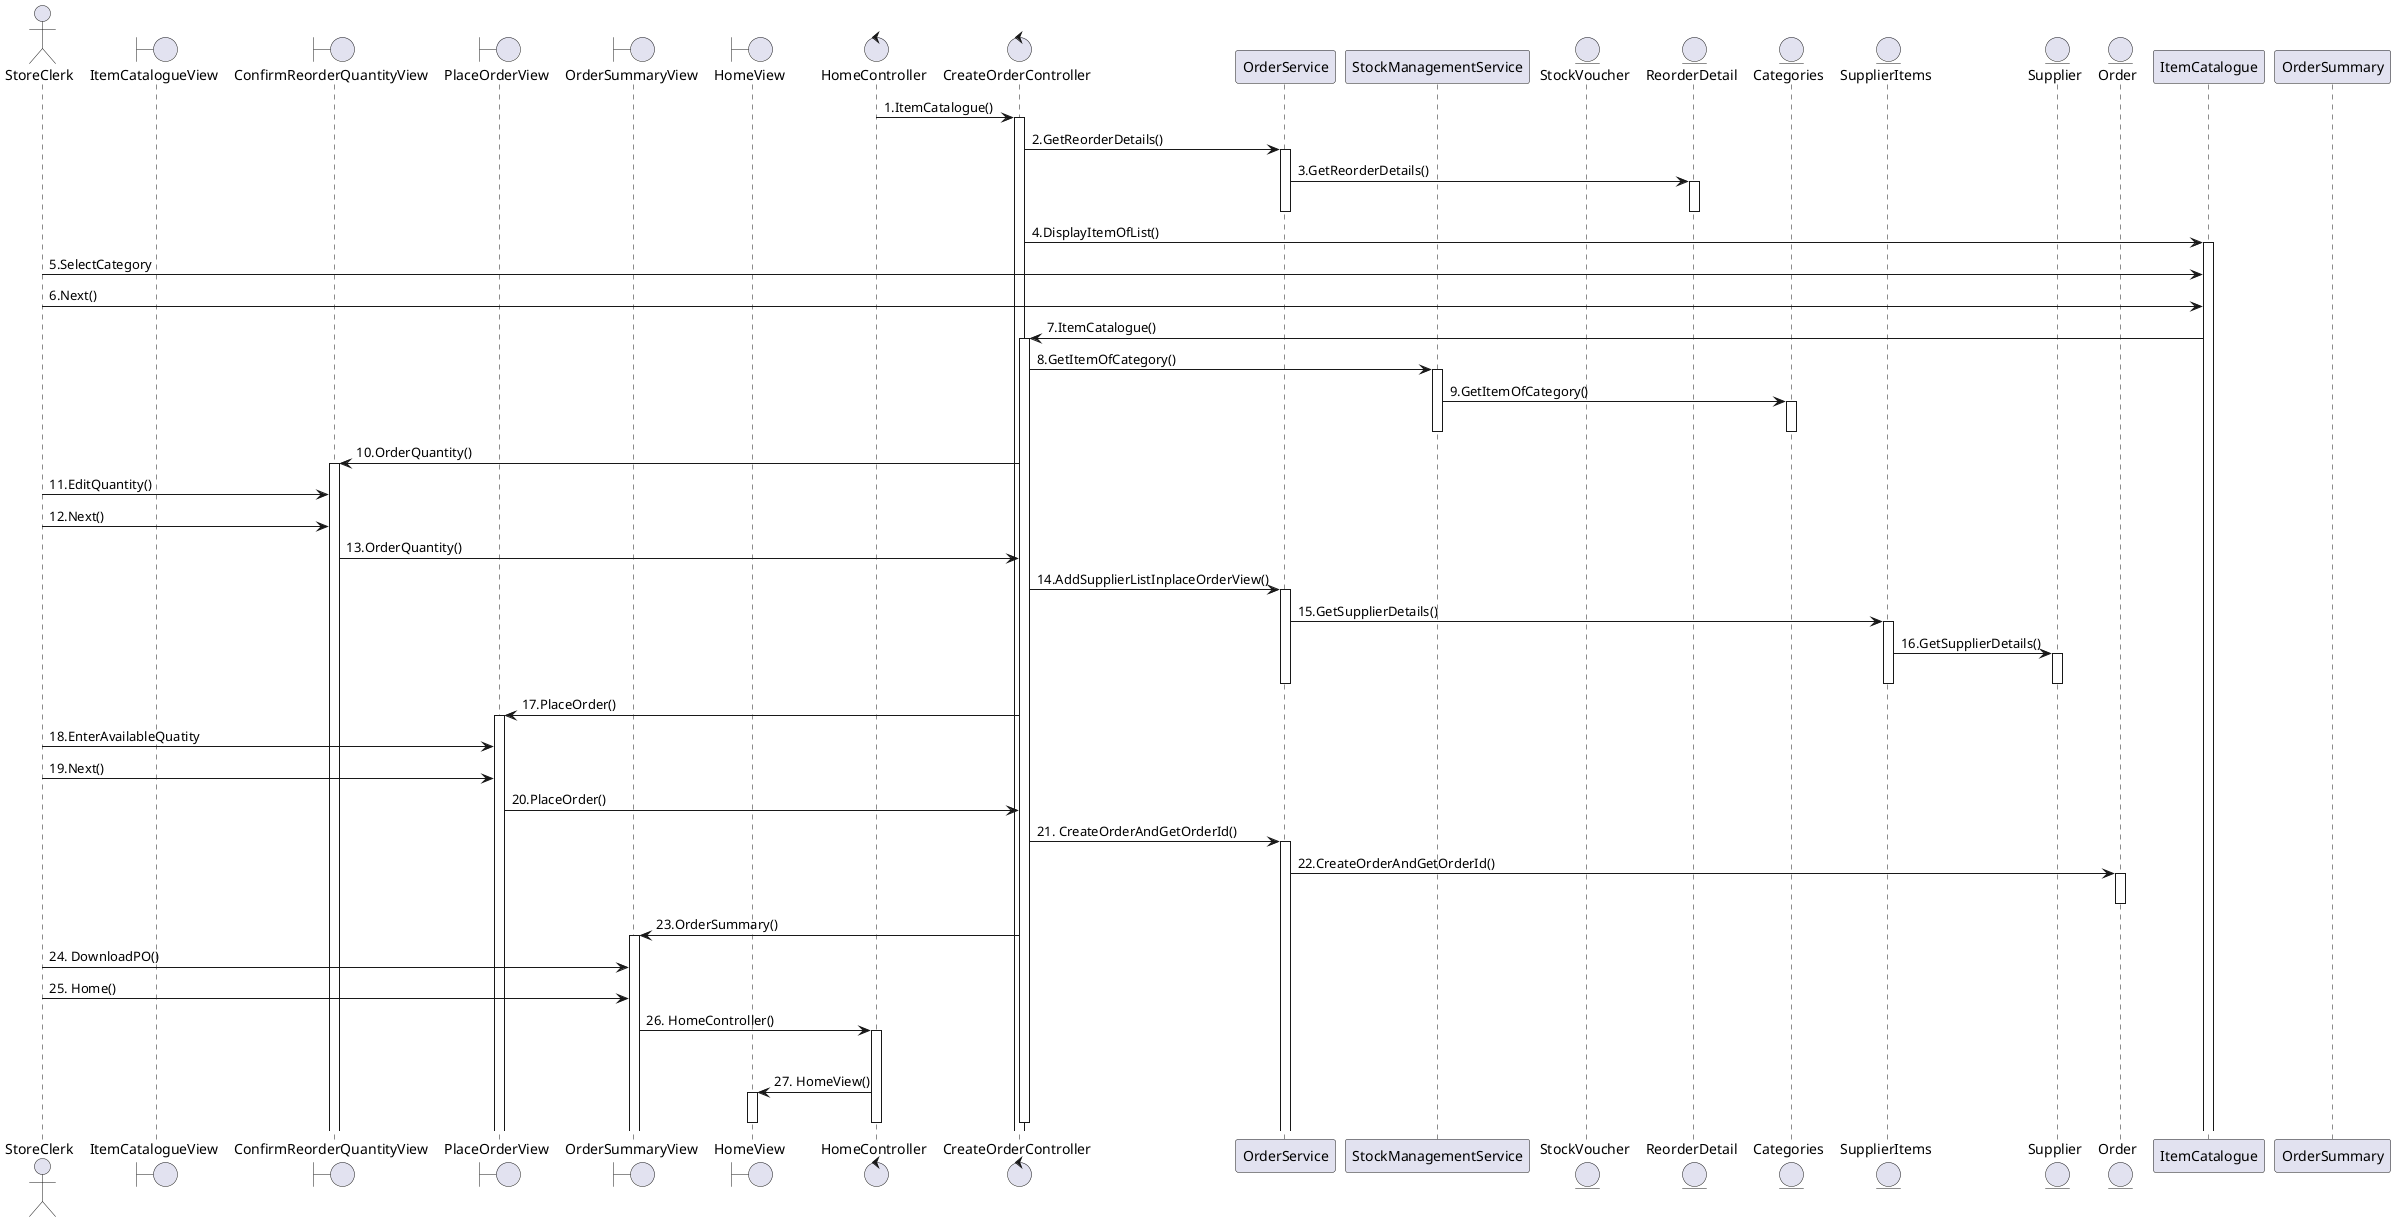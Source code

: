 @startuml
actor StoreClerk
boundary ItemCatalogueView
boundary ConfirmReorderQuantityView
boundary PlaceOrderView
boundary OrderSummaryView
boundary HomeView
control HomeController
control CreateOrderController
Participant OrderService
Participant StockManagementService
entity StockVoucher
entity ReorderDetail
entity Categories
entity SupplierItems
entity Supplier
entity Order

HomeController -> CreateOrderController: 1.ItemCatalogue()
activate CreateOrderController
CreateOrderController->OrderService: 2.GetReorderDetails()
activate OrderService
OrderService->ReorderDetail: 3.GetReorderDetails()
activate ReorderDetail
deactivate ReorderDetail
deactivate OrderService
CreateOrderController->ItemCatalogue: 4.DisplayItemOfList()
activate ItemCatalogue
StoreClerk->ItemCatalogue: 5.SelectCategory
StoreClerk->ItemCatalogue: 6.Next()
ItemCatalogue->CreateOrderController:7.ItemCatalogue()
activate CreateOrderController
CreateOrderController->StockManagementService: 8.GetItemOfCategory()
activate StockManagementService
StockManagementService->Categories: 9.GetItemOfCategory()
activate Categories
deactivate Categories
deactivate StockManagementService
CreateOrderController->ConfirmReorderQuantityView: 10.OrderQuantity()
activate ConfirmReorderQuantityView
StoreClerk->ConfirmReorderQuantityView: 11.EditQuantity()
StoreClerk->ConfirmReorderQuantityView: 12.Next()
ConfirmReorderQuantityView->CreateOrderController: 13.OrderQuantity()
CreateOrderController->OrderService: 14.AddSupplierListInplaceOrderView()
activate OrderService
OrderService->SupplierItems: 15.GetSupplierDetails()
activate SupplierItems
SupplierItems->Supplier: 16.GetSupplierDetails()
activate Supplier
deactivate Supplier
deactivate SupplierItems
deactivate OrderService
CreateOrderController->PlaceOrderView: 17.PlaceOrder()
activate PlaceOrderView
StoreClerk->PlaceOrderView: 18.EnterAvailableQuatity
StoreClerk->PlaceOrderView: 19.Next()
PlaceOrderView->CreateOrderController: 20.PlaceOrder()
CreateOrderController->OrderService: 21. CreateOrderAndGetOrderId()
activate OrderService
OrderService->Order: 22.CreateOrderAndGetOrderId()
activate Order
deactivate Order
CreateOrderController->OrderSummaryView: 23.OrderSummary()
activate OrderSummaryView
StoreClerk->OrderSummaryView: 24. DownloadPO()
StoreClerk->OrderSummaryView: 25. Home()
OrderSummaryView->HomeController: 26. HomeController()
activate HomeController
deactivate OrderSummary
HomeController->HomeView: 27. HomeView()
activate HomeView
deactivate HomeController
deactivate HomeView
deactivate CreateOrderController


@enduml